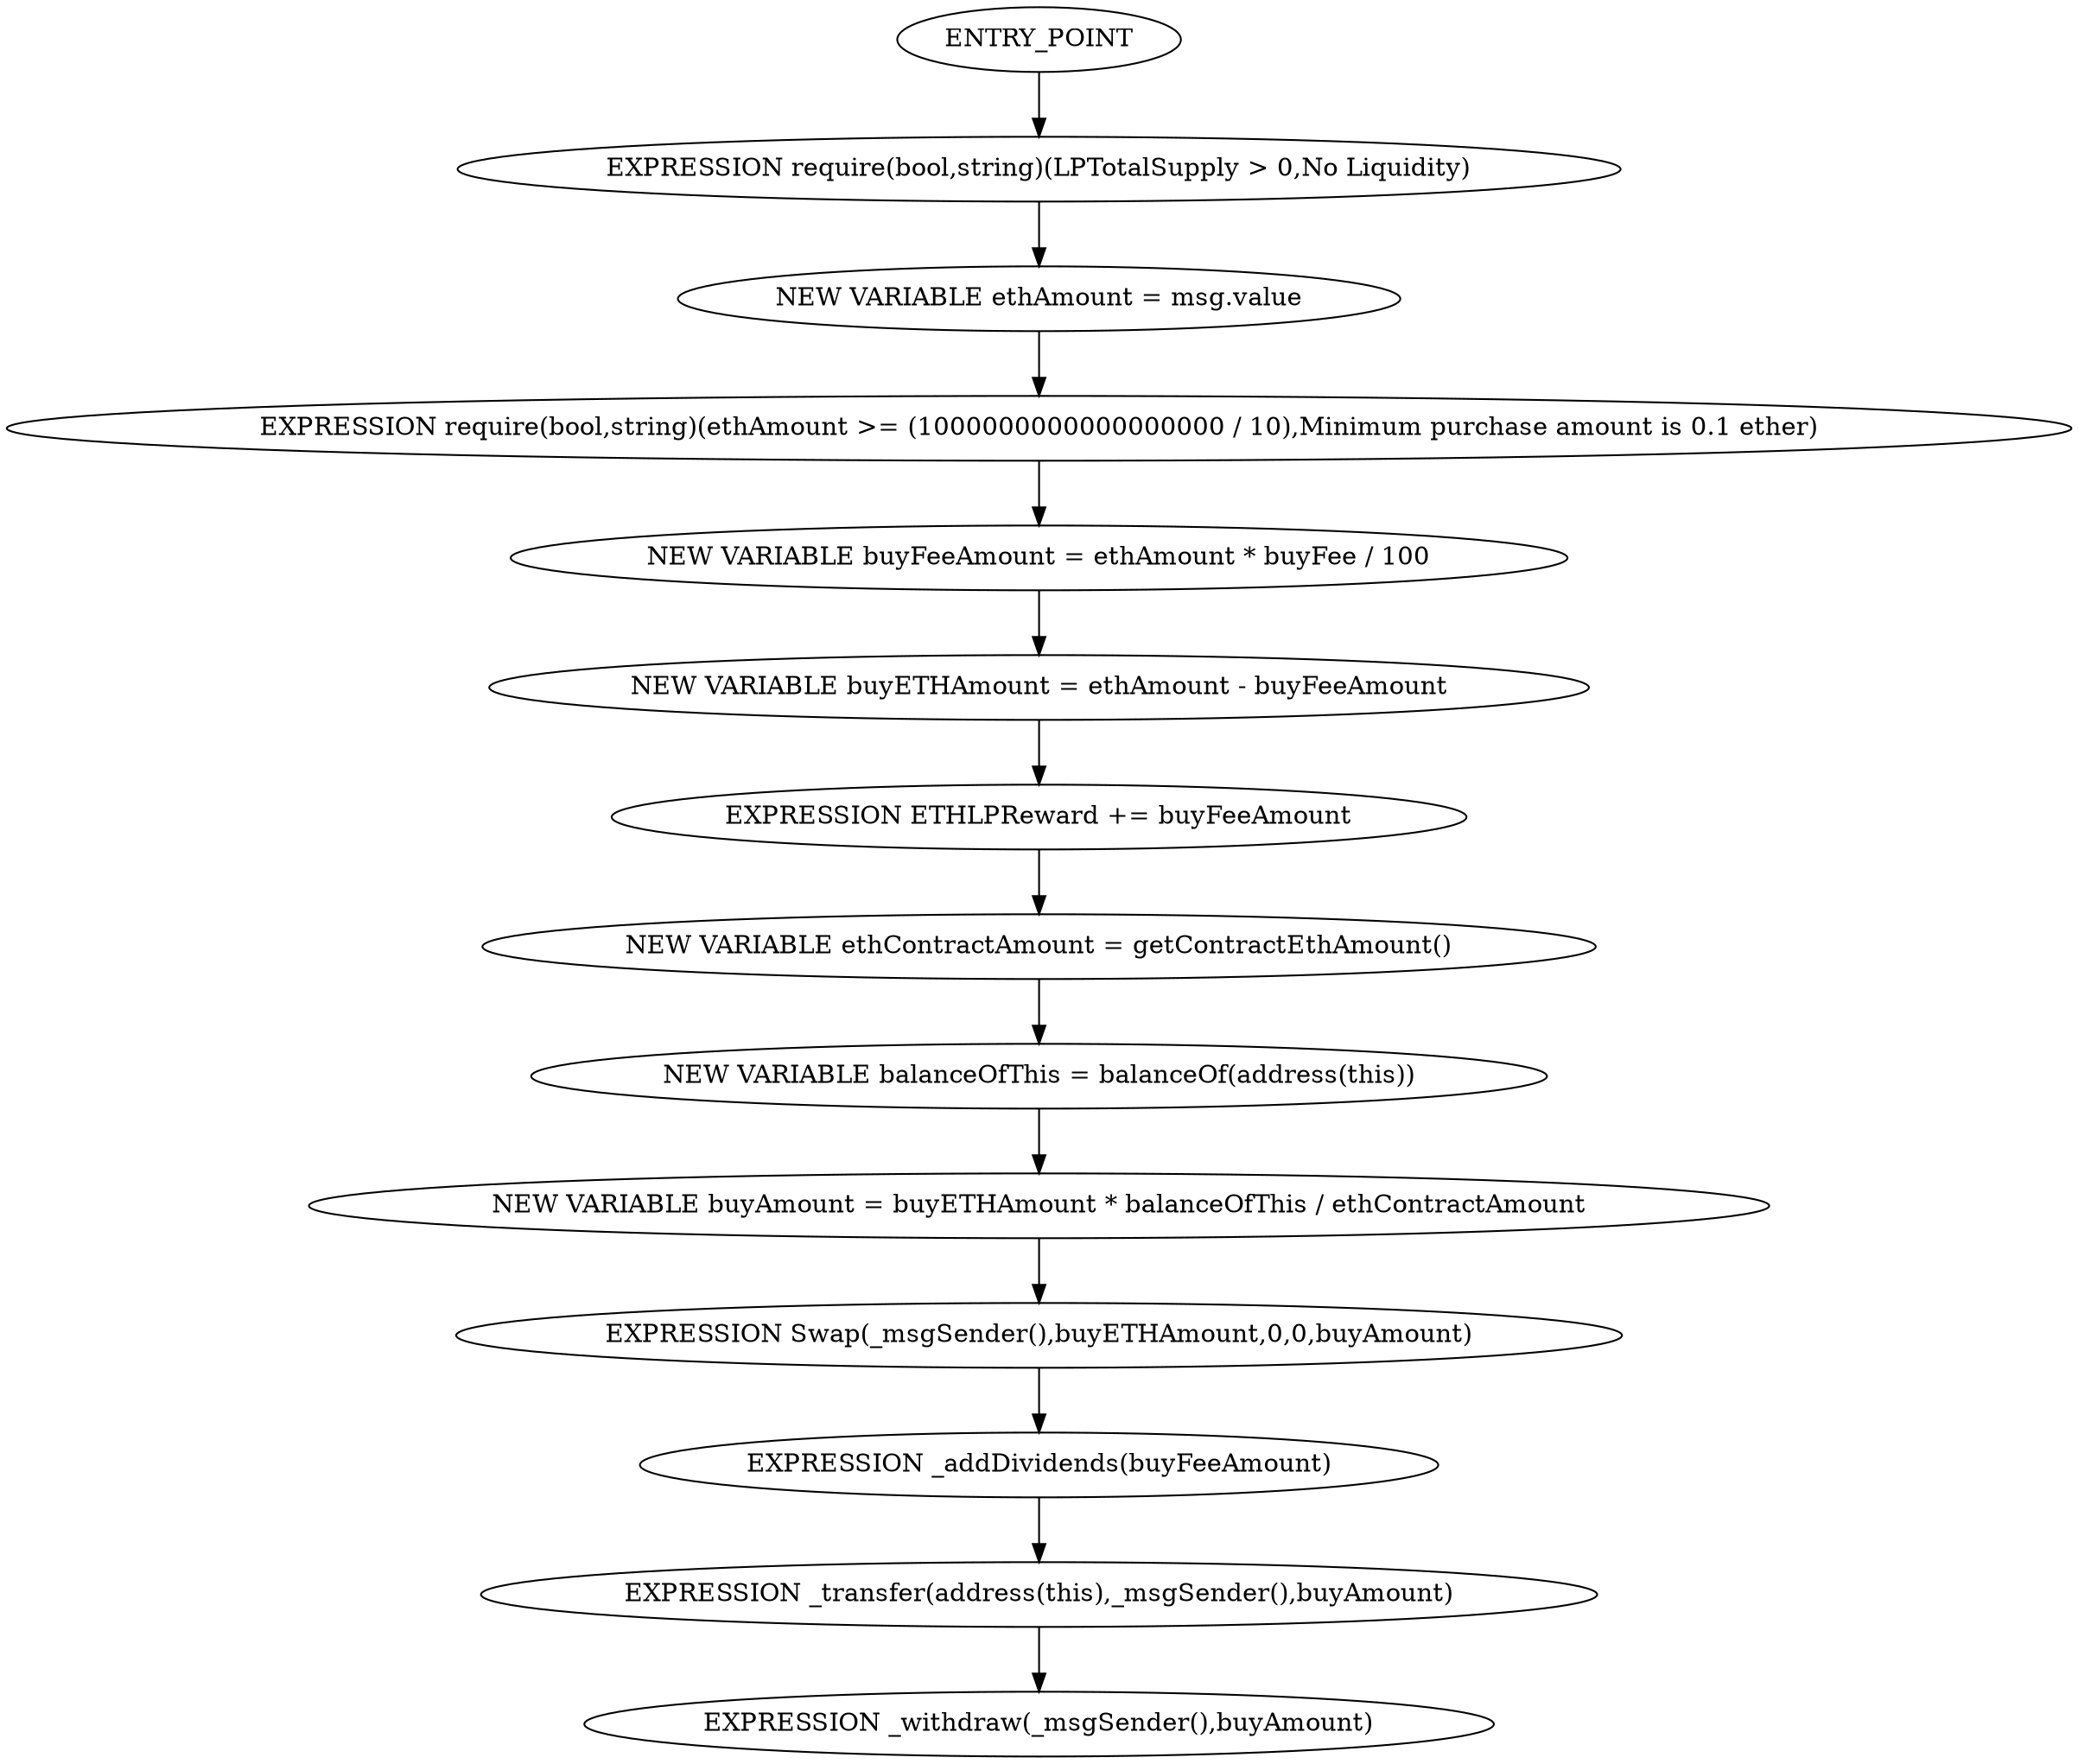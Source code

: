 digraph{
0[label="ENTRY_POINT"];
0->1;
1[label="EXPRESSION require(bool,string)(LPTotalSupply > 0,No Liquidity)"];
1->2;
2[label="NEW VARIABLE ethAmount = msg.value"];
2->3;
3[label="EXPRESSION require(bool,string)(ethAmount >= (1000000000000000000 / 10),Minimum purchase amount is 0.1 ether)"];
3->4;
4[label="NEW VARIABLE buyFeeAmount = ethAmount * buyFee / 100"];
4->5;
5[label="NEW VARIABLE buyETHAmount = ethAmount - buyFeeAmount"];
5->6;
6[label="EXPRESSION ETHLPReward += buyFeeAmount"];
6->7;
7[label="NEW VARIABLE ethContractAmount = getContractEthAmount()"];
7->8;
8[label="NEW VARIABLE balanceOfThis = balanceOf(address(this))"];
8->9;
9[label="NEW VARIABLE buyAmount = buyETHAmount * balanceOfThis / ethContractAmount"];
9->10;
10[label="EXPRESSION Swap(_msgSender(),buyETHAmount,0,0,buyAmount)"];
10->11;
11[label="EXPRESSION _addDividends(buyFeeAmount)"];
11->12;
12[label="EXPRESSION _transfer(address(this),_msgSender(),buyAmount)"];
12->13;
13[label="EXPRESSION _withdraw(_msgSender(),buyAmount)"];
}
